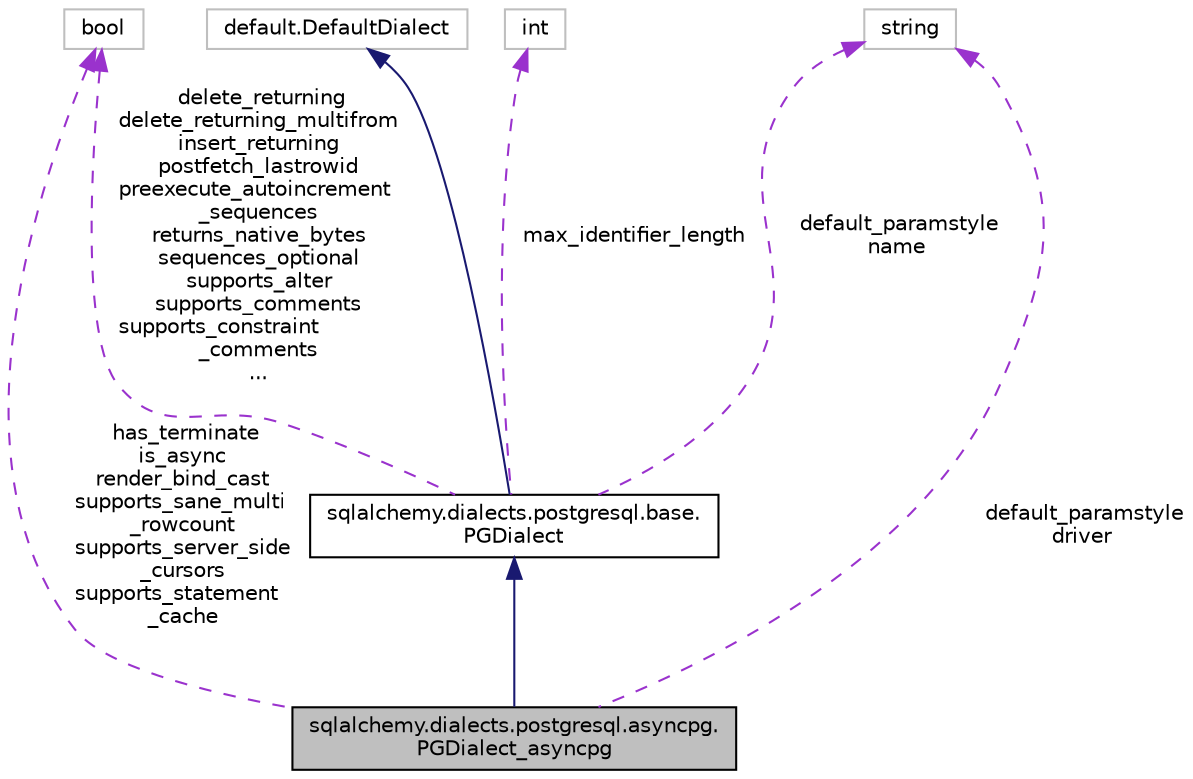 digraph "sqlalchemy.dialects.postgresql.asyncpg.PGDialect_asyncpg"
{
 // LATEX_PDF_SIZE
  edge [fontname="Helvetica",fontsize="10",labelfontname="Helvetica",labelfontsize="10"];
  node [fontname="Helvetica",fontsize="10",shape=record];
  Node1 [label="sqlalchemy.dialects.postgresql.asyncpg.\lPGDialect_asyncpg",height=0.2,width=0.4,color="black", fillcolor="grey75", style="filled", fontcolor="black",tooltip=" "];
  Node2 -> Node1 [dir="back",color="midnightblue",fontsize="10",style="solid",fontname="Helvetica"];
  Node2 [label="sqlalchemy.dialects.postgresql.base.\lPGDialect",height=0.2,width=0.4,color="black", fillcolor="white", style="filled",URL="$classsqlalchemy_1_1dialects_1_1postgresql_1_1base_1_1PGDialect.html",tooltip=" "];
  Node3 -> Node2 [dir="back",color="midnightblue",fontsize="10",style="solid",fontname="Helvetica"];
  Node3 [label="default.DefaultDialect",height=0.2,width=0.4,color="grey75", fillcolor="white", style="filled",tooltip=" "];
  Node4 -> Node2 [dir="back",color="darkorchid3",fontsize="10",style="dashed",label=" delete_returning\ndelete_returning_multifrom\ninsert_returning\npostfetch_lastrowid\npreexecute_autoincrement\l_sequences\nreturns_native_bytes\nsequences_optional\nsupports_alter\nsupports_comments\nsupports_constraint\l_comments\n..." ,fontname="Helvetica"];
  Node4 [label="bool",height=0.2,width=0.4,color="grey75", fillcolor="white", style="filled",tooltip=" "];
  Node5 -> Node2 [dir="back",color="darkorchid3",fontsize="10",style="dashed",label=" default_paramstyle\nname" ,fontname="Helvetica"];
  Node5 [label="string",height=0.2,width=0.4,color="grey75", fillcolor="white", style="filled",tooltip=" "];
  Node6 -> Node2 [dir="back",color="darkorchid3",fontsize="10",style="dashed",label=" max_identifier_length" ,fontname="Helvetica"];
  Node6 [label="int",height=0.2,width=0.4,color="grey75", fillcolor="white", style="filled",tooltip=" "];
  Node4 -> Node1 [dir="back",color="darkorchid3",fontsize="10",style="dashed",label=" has_terminate\nis_async\nrender_bind_cast\nsupports_sane_multi\l_rowcount\nsupports_server_side\l_cursors\nsupports_statement\l_cache" ,fontname="Helvetica"];
  Node5 -> Node1 [dir="back",color="darkorchid3",fontsize="10",style="dashed",label=" default_paramstyle\ndriver" ,fontname="Helvetica"];
}
